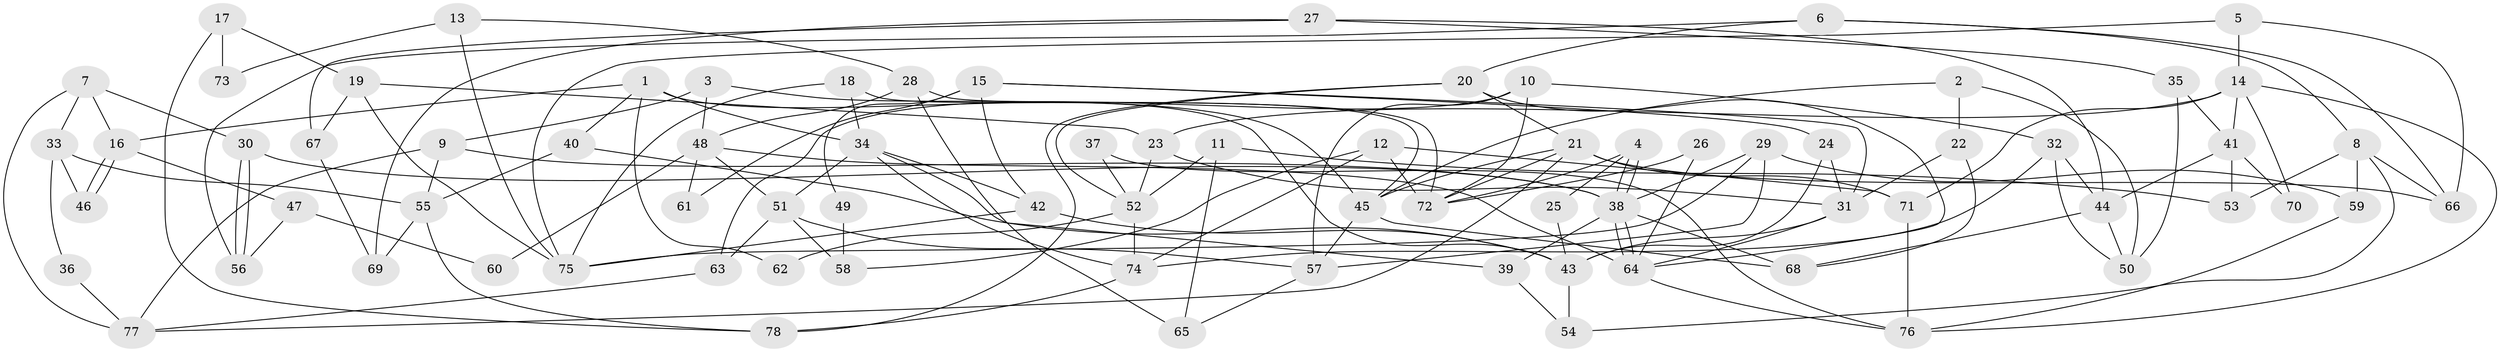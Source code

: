 // Generated by graph-tools (version 1.1) at 2025/51/03/09/25 04:51:48]
// undirected, 78 vertices, 156 edges
graph export_dot {
graph [start="1"]
  node [color=gray90,style=filled];
  1;
  2;
  3;
  4;
  5;
  6;
  7;
  8;
  9;
  10;
  11;
  12;
  13;
  14;
  15;
  16;
  17;
  18;
  19;
  20;
  21;
  22;
  23;
  24;
  25;
  26;
  27;
  28;
  29;
  30;
  31;
  32;
  33;
  34;
  35;
  36;
  37;
  38;
  39;
  40;
  41;
  42;
  43;
  44;
  45;
  46;
  47;
  48;
  49;
  50;
  51;
  52;
  53;
  54;
  55;
  56;
  57;
  58;
  59;
  60;
  61;
  62;
  63;
  64;
  65;
  66;
  67;
  68;
  69;
  70;
  71;
  72;
  73;
  74;
  75;
  76;
  77;
  78;
  1 -- 40;
  1 -- 43;
  1 -- 16;
  1 -- 34;
  1 -- 62;
  2 -- 22;
  2 -- 45;
  2 -- 50;
  3 -- 48;
  3 -- 9;
  3 -- 45;
  4 -- 38;
  4 -- 38;
  4 -- 72;
  4 -- 25;
  5 -- 66;
  5 -- 75;
  5 -- 14;
  6 -- 66;
  6 -- 20;
  6 -- 8;
  6 -- 56;
  7 -- 30;
  7 -- 16;
  7 -- 33;
  7 -- 77;
  8 -- 59;
  8 -- 53;
  8 -- 54;
  8 -- 66;
  9 -- 38;
  9 -- 77;
  9 -- 55;
  10 -- 32;
  10 -- 63;
  10 -- 57;
  10 -- 72;
  11 -- 52;
  11 -- 53;
  11 -- 65;
  12 -- 71;
  12 -- 74;
  12 -- 58;
  12 -- 72;
  13 -- 28;
  13 -- 75;
  13 -- 73;
  14 -- 76;
  14 -- 23;
  14 -- 41;
  14 -- 70;
  14 -- 71;
  15 -- 42;
  15 -- 24;
  15 -- 31;
  15 -- 49;
  15 -- 61;
  16 -- 46;
  16 -- 46;
  16 -- 47;
  17 -- 19;
  17 -- 78;
  17 -- 73;
  18 -- 45;
  18 -- 75;
  18 -- 34;
  19 -- 23;
  19 -- 75;
  19 -- 67;
  20 -- 21;
  20 -- 52;
  20 -- 64;
  20 -- 78;
  21 -- 72;
  21 -- 45;
  21 -- 66;
  21 -- 71;
  21 -- 77;
  22 -- 31;
  22 -- 68;
  23 -- 31;
  23 -- 52;
  24 -- 31;
  24 -- 43;
  25 -- 43;
  26 -- 64;
  26 -- 72;
  27 -- 35;
  27 -- 67;
  27 -- 44;
  27 -- 69;
  28 -- 72;
  28 -- 48;
  28 -- 65;
  29 -- 38;
  29 -- 57;
  29 -- 59;
  29 -- 75;
  30 -- 56;
  30 -- 56;
  30 -- 38;
  31 -- 64;
  31 -- 43;
  32 -- 50;
  32 -- 44;
  32 -- 74;
  33 -- 55;
  33 -- 36;
  33 -- 46;
  34 -- 39;
  34 -- 42;
  34 -- 51;
  34 -- 74;
  35 -- 50;
  35 -- 41;
  36 -- 77;
  37 -- 76;
  37 -- 52;
  38 -- 64;
  38 -- 64;
  38 -- 39;
  38 -- 68;
  39 -- 54;
  40 -- 43;
  40 -- 55;
  41 -- 44;
  41 -- 53;
  41 -- 70;
  42 -- 43;
  42 -- 75;
  43 -- 54;
  44 -- 68;
  44 -- 50;
  45 -- 57;
  45 -- 68;
  47 -- 56;
  47 -- 60;
  48 -- 64;
  48 -- 51;
  48 -- 60;
  48 -- 61;
  49 -- 58;
  51 -- 57;
  51 -- 58;
  51 -- 63;
  52 -- 74;
  52 -- 62;
  55 -- 78;
  55 -- 69;
  57 -- 65;
  59 -- 76;
  63 -- 77;
  64 -- 76;
  67 -- 69;
  71 -- 76;
  74 -- 78;
}
